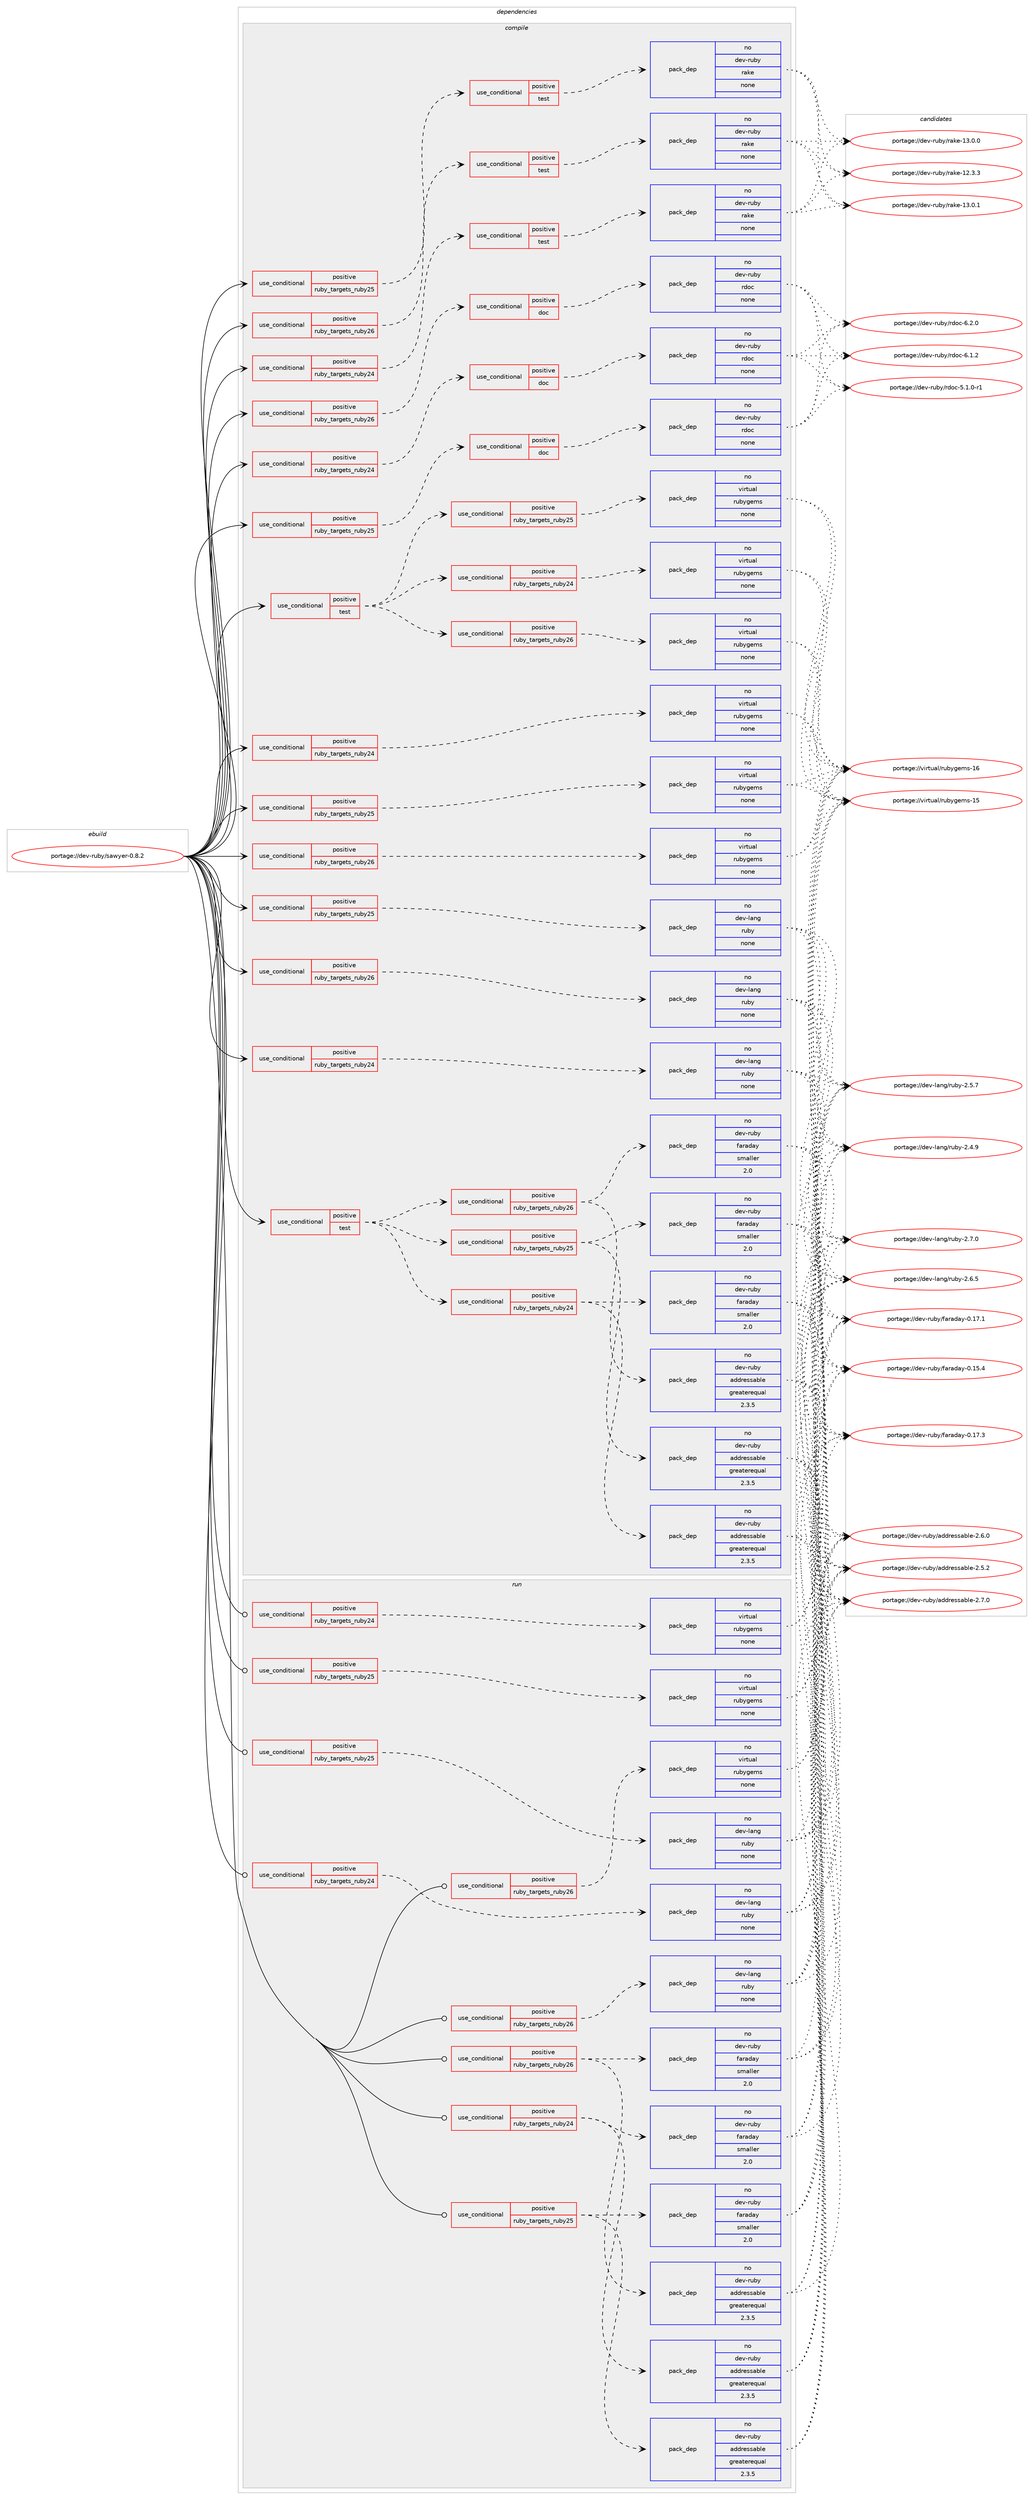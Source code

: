 digraph prolog {

# *************
# Graph options
# *************

newrank=true;
concentrate=true;
compound=true;
graph [rankdir=LR,fontname=Helvetica,fontsize=10,ranksep=1.5];#, ranksep=2.5, nodesep=0.2];
edge  [arrowhead=vee];
node  [fontname=Helvetica,fontsize=10];

# **********
# The ebuild
# **********

subgraph cluster_leftcol {
color=gray;
rank=same;
label=<<i>ebuild</i>>;
id [label="portage://dev-ruby/sawyer-0.8.2", color=red, width=4, href="../dev-ruby/sawyer-0.8.2.svg"];
}

# ****************
# The dependencies
# ****************

subgraph cluster_midcol {
color=gray;
label=<<i>dependencies</i>>;
subgraph cluster_compile {
fillcolor="#eeeeee";
style=filled;
label=<<i>compile</i>>;
subgraph cond69570 {
dependency320131 [label=<<TABLE BORDER="0" CELLBORDER="1" CELLSPACING="0" CELLPADDING="4"><TR><TD ROWSPAN="3" CELLPADDING="10">use_conditional</TD></TR><TR><TD>positive</TD></TR><TR><TD>ruby_targets_ruby24</TD></TR></TABLE>>, shape=none, color=red];
subgraph cond69571 {
dependency320132 [label=<<TABLE BORDER="0" CELLBORDER="1" CELLSPACING="0" CELLPADDING="4"><TR><TD ROWSPAN="3" CELLPADDING="10">use_conditional</TD></TR><TR><TD>positive</TD></TR><TR><TD>doc</TD></TR></TABLE>>, shape=none, color=red];
subgraph pack245814 {
dependency320133 [label=<<TABLE BORDER="0" CELLBORDER="1" CELLSPACING="0" CELLPADDING="4" WIDTH="220"><TR><TD ROWSPAN="6" CELLPADDING="30">pack_dep</TD></TR><TR><TD WIDTH="110">no</TD></TR><TR><TD>dev-ruby</TD></TR><TR><TD>rdoc</TD></TR><TR><TD>none</TD></TR><TR><TD></TD></TR></TABLE>>, shape=none, color=blue];
}
dependency320132:e -> dependency320133:w [weight=20,style="dashed",arrowhead="vee"];
}
dependency320131:e -> dependency320132:w [weight=20,style="dashed",arrowhead="vee"];
}
id:e -> dependency320131:w [weight=20,style="solid",arrowhead="vee"];
subgraph cond69572 {
dependency320134 [label=<<TABLE BORDER="0" CELLBORDER="1" CELLSPACING="0" CELLPADDING="4"><TR><TD ROWSPAN="3" CELLPADDING="10">use_conditional</TD></TR><TR><TD>positive</TD></TR><TR><TD>ruby_targets_ruby24</TD></TR></TABLE>>, shape=none, color=red];
subgraph cond69573 {
dependency320135 [label=<<TABLE BORDER="0" CELLBORDER="1" CELLSPACING="0" CELLPADDING="4"><TR><TD ROWSPAN="3" CELLPADDING="10">use_conditional</TD></TR><TR><TD>positive</TD></TR><TR><TD>test</TD></TR></TABLE>>, shape=none, color=red];
subgraph pack245815 {
dependency320136 [label=<<TABLE BORDER="0" CELLBORDER="1" CELLSPACING="0" CELLPADDING="4" WIDTH="220"><TR><TD ROWSPAN="6" CELLPADDING="30">pack_dep</TD></TR><TR><TD WIDTH="110">no</TD></TR><TR><TD>dev-ruby</TD></TR><TR><TD>rake</TD></TR><TR><TD>none</TD></TR><TR><TD></TD></TR></TABLE>>, shape=none, color=blue];
}
dependency320135:e -> dependency320136:w [weight=20,style="dashed",arrowhead="vee"];
}
dependency320134:e -> dependency320135:w [weight=20,style="dashed",arrowhead="vee"];
}
id:e -> dependency320134:w [weight=20,style="solid",arrowhead="vee"];
subgraph cond69574 {
dependency320137 [label=<<TABLE BORDER="0" CELLBORDER="1" CELLSPACING="0" CELLPADDING="4"><TR><TD ROWSPAN="3" CELLPADDING="10">use_conditional</TD></TR><TR><TD>positive</TD></TR><TR><TD>ruby_targets_ruby24</TD></TR></TABLE>>, shape=none, color=red];
subgraph pack245816 {
dependency320138 [label=<<TABLE BORDER="0" CELLBORDER="1" CELLSPACING="0" CELLPADDING="4" WIDTH="220"><TR><TD ROWSPAN="6" CELLPADDING="30">pack_dep</TD></TR><TR><TD WIDTH="110">no</TD></TR><TR><TD>dev-lang</TD></TR><TR><TD>ruby</TD></TR><TR><TD>none</TD></TR><TR><TD></TD></TR></TABLE>>, shape=none, color=blue];
}
dependency320137:e -> dependency320138:w [weight=20,style="dashed",arrowhead="vee"];
}
id:e -> dependency320137:w [weight=20,style="solid",arrowhead="vee"];
subgraph cond69575 {
dependency320139 [label=<<TABLE BORDER="0" CELLBORDER="1" CELLSPACING="0" CELLPADDING="4"><TR><TD ROWSPAN="3" CELLPADDING="10">use_conditional</TD></TR><TR><TD>positive</TD></TR><TR><TD>ruby_targets_ruby24</TD></TR></TABLE>>, shape=none, color=red];
subgraph pack245817 {
dependency320140 [label=<<TABLE BORDER="0" CELLBORDER="1" CELLSPACING="0" CELLPADDING="4" WIDTH="220"><TR><TD ROWSPAN="6" CELLPADDING="30">pack_dep</TD></TR><TR><TD WIDTH="110">no</TD></TR><TR><TD>virtual</TD></TR><TR><TD>rubygems</TD></TR><TR><TD>none</TD></TR><TR><TD></TD></TR></TABLE>>, shape=none, color=blue];
}
dependency320139:e -> dependency320140:w [weight=20,style="dashed",arrowhead="vee"];
}
id:e -> dependency320139:w [weight=20,style="solid",arrowhead="vee"];
subgraph cond69576 {
dependency320141 [label=<<TABLE BORDER="0" CELLBORDER="1" CELLSPACING="0" CELLPADDING="4"><TR><TD ROWSPAN="3" CELLPADDING="10">use_conditional</TD></TR><TR><TD>positive</TD></TR><TR><TD>ruby_targets_ruby25</TD></TR></TABLE>>, shape=none, color=red];
subgraph cond69577 {
dependency320142 [label=<<TABLE BORDER="0" CELLBORDER="1" CELLSPACING="0" CELLPADDING="4"><TR><TD ROWSPAN="3" CELLPADDING="10">use_conditional</TD></TR><TR><TD>positive</TD></TR><TR><TD>doc</TD></TR></TABLE>>, shape=none, color=red];
subgraph pack245818 {
dependency320143 [label=<<TABLE BORDER="0" CELLBORDER="1" CELLSPACING="0" CELLPADDING="4" WIDTH="220"><TR><TD ROWSPAN="6" CELLPADDING="30">pack_dep</TD></TR><TR><TD WIDTH="110">no</TD></TR><TR><TD>dev-ruby</TD></TR><TR><TD>rdoc</TD></TR><TR><TD>none</TD></TR><TR><TD></TD></TR></TABLE>>, shape=none, color=blue];
}
dependency320142:e -> dependency320143:w [weight=20,style="dashed",arrowhead="vee"];
}
dependency320141:e -> dependency320142:w [weight=20,style="dashed",arrowhead="vee"];
}
id:e -> dependency320141:w [weight=20,style="solid",arrowhead="vee"];
subgraph cond69578 {
dependency320144 [label=<<TABLE BORDER="0" CELLBORDER="1" CELLSPACING="0" CELLPADDING="4"><TR><TD ROWSPAN="3" CELLPADDING="10">use_conditional</TD></TR><TR><TD>positive</TD></TR><TR><TD>ruby_targets_ruby25</TD></TR></TABLE>>, shape=none, color=red];
subgraph cond69579 {
dependency320145 [label=<<TABLE BORDER="0" CELLBORDER="1" CELLSPACING="0" CELLPADDING="4"><TR><TD ROWSPAN="3" CELLPADDING="10">use_conditional</TD></TR><TR><TD>positive</TD></TR><TR><TD>test</TD></TR></TABLE>>, shape=none, color=red];
subgraph pack245819 {
dependency320146 [label=<<TABLE BORDER="0" CELLBORDER="1" CELLSPACING="0" CELLPADDING="4" WIDTH="220"><TR><TD ROWSPAN="6" CELLPADDING="30">pack_dep</TD></TR><TR><TD WIDTH="110">no</TD></TR><TR><TD>dev-ruby</TD></TR><TR><TD>rake</TD></TR><TR><TD>none</TD></TR><TR><TD></TD></TR></TABLE>>, shape=none, color=blue];
}
dependency320145:e -> dependency320146:w [weight=20,style="dashed",arrowhead="vee"];
}
dependency320144:e -> dependency320145:w [weight=20,style="dashed",arrowhead="vee"];
}
id:e -> dependency320144:w [weight=20,style="solid",arrowhead="vee"];
subgraph cond69580 {
dependency320147 [label=<<TABLE BORDER="0" CELLBORDER="1" CELLSPACING="0" CELLPADDING="4"><TR><TD ROWSPAN="3" CELLPADDING="10">use_conditional</TD></TR><TR><TD>positive</TD></TR><TR><TD>ruby_targets_ruby25</TD></TR></TABLE>>, shape=none, color=red];
subgraph pack245820 {
dependency320148 [label=<<TABLE BORDER="0" CELLBORDER="1" CELLSPACING="0" CELLPADDING="4" WIDTH="220"><TR><TD ROWSPAN="6" CELLPADDING="30">pack_dep</TD></TR><TR><TD WIDTH="110">no</TD></TR><TR><TD>dev-lang</TD></TR><TR><TD>ruby</TD></TR><TR><TD>none</TD></TR><TR><TD></TD></TR></TABLE>>, shape=none, color=blue];
}
dependency320147:e -> dependency320148:w [weight=20,style="dashed",arrowhead="vee"];
}
id:e -> dependency320147:w [weight=20,style="solid",arrowhead="vee"];
subgraph cond69581 {
dependency320149 [label=<<TABLE BORDER="0" CELLBORDER="1" CELLSPACING="0" CELLPADDING="4"><TR><TD ROWSPAN="3" CELLPADDING="10">use_conditional</TD></TR><TR><TD>positive</TD></TR><TR><TD>ruby_targets_ruby25</TD></TR></TABLE>>, shape=none, color=red];
subgraph pack245821 {
dependency320150 [label=<<TABLE BORDER="0" CELLBORDER="1" CELLSPACING="0" CELLPADDING="4" WIDTH="220"><TR><TD ROWSPAN="6" CELLPADDING="30">pack_dep</TD></TR><TR><TD WIDTH="110">no</TD></TR><TR><TD>virtual</TD></TR><TR><TD>rubygems</TD></TR><TR><TD>none</TD></TR><TR><TD></TD></TR></TABLE>>, shape=none, color=blue];
}
dependency320149:e -> dependency320150:w [weight=20,style="dashed",arrowhead="vee"];
}
id:e -> dependency320149:w [weight=20,style="solid",arrowhead="vee"];
subgraph cond69582 {
dependency320151 [label=<<TABLE BORDER="0" CELLBORDER="1" CELLSPACING="0" CELLPADDING="4"><TR><TD ROWSPAN="3" CELLPADDING="10">use_conditional</TD></TR><TR><TD>positive</TD></TR><TR><TD>ruby_targets_ruby26</TD></TR></TABLE>>, shape=none, color=red];
subgraph cond69583 {
dependency320152 [label=<<TABLE BORDER="0" CELLBORDER="1" CELLSPACING="0" CELLPADDING="4"><TR><TD ROWSPAN="3" CELLPADDING="10">use_conditional</TD></TR><TR><TD>positive</TD></TR><TR><TD>doc</TD></TR></TABLE>>, shape=none, color=red];
subgraph pack245822 {
dependency320153 [label=<<TABLE BORDER="0" CELLBORDER="1" CELLSPACING="0" CELLPADDING="4" WIDTH="220"><TR><TD ROWSPAN="6" CELLPADDING="30">pack_dep</TD></TR><TR><TD WIDTH="110">no</TD></TR><TR><TD>dev-ruby</TD></TR><TR><TD>rdoc</TD></TR><TR><TD>none</TD></TR><TR><TD></TD></TR></TABLE>>, shape=none, color=blue];
}
dependency320152:e -> dependency320153:w [weight=20,style="dashed",arrowhead="vee"];
}
dependency320151:e -> dependency320152:w [weight=20,style="dashed",arrowhead="vee"];
}
id:e -> dependency320151:w [weight=20,style="solid",arrowhead="vee"];
subgraph cond69584 {
dependency320154 [label=<<TABLE BORDER="0" CELLBORDER="1" CELLSPACING="0" CELLPADDING="4"><TR><TD ROWSPAN="3" CELLPADDING="10">use_conditional</TD></TR><TR><TD>positive</TD></TR><TR><TD>ruby_targets_ruby26</TD></TR></TABLE>>, shape=none, color=red];
subgraph cond69585 {
dependency320155 [label=<<TABLE BORDER="0" CELLBORDER="1" CELLSPACING="0" CELLPADDING="4"><TR><TD ROWSPAN="3" CELLPADDING="10">use_conditional</TD></TR><TR><TD>positive</TD></TR><TR><TD>test</TD></TR></TABLE>>, shape=none, color=red];
subgraph pack245823 {
dependency320156 [label=<<TABLE BORDER="0" CELLBORDER="1" CELLSPACING="0" CELLPADDING="4" WIDTH="220"><TR><TD ROWSPAN="6" CELLPADDING="30">pack_dep</TD></TR><TR><TD WIDTH="110">no</TD></TR><TR><TD>dev-ruby</TD></TR><TR><TD>rake</TD></TR><TR><TD>none</TD></TR><TR><TD></TD></TR></TABLE>>, shape=none, color=blue];
}
dependency320155:e -> dependency320156:w [weight=20,style="dashed",arrowhead="vee"];
}
dependency320154:e -> dependency320155:w [weight=20,style="dashed",arrowhead="vee"];
}
id:e -> dependency320154:w [weight=20,style="solid",arrowhead="vee"];
subgraph cond69586 {
dependency320157 [label=<<TABLE BORDER="0" CELLBORDER="1" CELLSPACING="0" CELLPADDING="4"><TR><TD ROWSPAN="3" CELLPADDING="10">use_conditional</TD></TR><TR><TD>positive</TD></TR><TR><TD>ruby_targets_ruby26</TD></TR></TABLE>>, shape=none, color=red];
subgraph pack245824 {
dependency320158 [label=<<TABLE BORDER="0" CELLBORDER="1" CELLSPACING="0" CELLPADDING="4" WIDTH="220"><TR><TD ROWSPAN="6" CELLPADDING="30">pack_dep</TD></TR><TR><TD WIDTH="110">no</TD></TR><TR><TD>dev-lang</TD></TR><TR><TD>ruby</TD></TR><TR><TD>none</TD></TR><TR><TD></TD></TR></TABLE>>, shape=none, color=blue];
}
dependency320157:e -> dependency320158:w [weight=20,style="dashed",arrowhead="vee"];
}
id:e -> dependency320157:w [weight=20,style="solid",arrowhead="vee"];
subgraph cond69587 {
dependency320159 [label=<<TABLE BORDER="0" CELLBORDER="1" CELLSPACING="0" CELLPADDING="4"><TR><TD ROWSPAN="3" CELLPADDING="10">use_conditional</TD></TR><TR><TD>positive</TD></TR><TR><TD>ruby_targets_ruby26</TD></TR></TABLE>>, shape=none, color=red];
subgraph pack245825 {
dependency320160 [label=<<TABLE BORDER="0" CELLBORDER="1" CELLSPACING="0" CELLPADDING="4" WIDTH="220"><TR><TD ROWSPAN="6" CELLPADDING="30">pack_dep</TD></TR><TR><TD WIDTH="110">no</TD></TR><TR><TD>virtual</TD></TR><TR><TD>rubygems</TD></TR><TR><TD>none</TD></TR><TR><TD></TD></TR></TABLE>>, shape=none, color=blue];
}
dependency320159:e -> dependency320160:w [weight=20,style="dashed",arrowhead="vee"];
}
id:e -> dependency320159:w [weight=20,style="solid",arrowhead="vee"];
subgraph cond69588 {
dependency320161 [label=<<TABLE BORDER="0" CELLBORDER="1" CELLSPACING="0" CELLPADDING="4"><TR><TD ROWSPAN="3" CELLPADDING="10">use_conditional</TD></TR><TR><TD>positive</TD></TR><TR><TD>test</TD></TR></TABLE>>, shape=none, color=red];
subgraph cond69589 {
dependency320162 [label=<<TABLE BORDER="0" CELLBORDER="1" CELLSPACING="0" CELLPADDING="4"><TR><TD ROWSPAN="3" CELLPADDING="10">use_conditional</TD></TR><TR><TD>positive</TD></TR><TR><TD>ruby_targets_ruby24</TD></TR></TABLE>>, shape=none, color=red];
subgraph pack245826 {
dependency320163 [label=<<TABLE BORDER="0" CELLBORDER="1" CELLSPACING="0" CELLPADDING="4" WIDTH="220"><TR><TD ROWSPAN="6" CELLPADDING="30">pack_dep</TD></TR><TR><TD WIDTH="110">no</TD></TR><TR><TD>dev-ruby</TD></TR><TR><TD>faraday</TD></TR><TR><TD>smaller</TD></TR><TR><TD>2.0</TD></TR></TABLE>>, shape=none, color=blue];
}
dependency320162:e -> dependency320163:w [weight=20,style="dashed",arrowhead="vee"];
subgraph pack245827 {
dependency320164 [label=<<TABLE BORDER="0" CELLBORDER="1" CELLSPACING="0" CELLPADDING="4" WIDTH="220"><TR><TD ROWSPAN="6" CELLPADDING="30">pack_dep</TD></TR><TR><TD WIDTH="110">no</TD></TR><TR><TD>dev-ruby</TD></TR><TR><TD>addressable</TD></TR><TR><TD>greaterequal</TD></TR><TR><TD>2.3.5</TD></TR></TABLE>>, shape=none, color=blue];
}
dependency320162:e -> dependency320164:w [weight=20,style="dashed",arrowhead="vee"];
}
dependency320161:e -> dependency320162:w [weight=20,style="dashed",arrowhead="vee"];
subgraph cond69590 {
dependency320165 [label=<<TABLE BORDER="0" CELLBORDER="1" CELLSPACING="0" CELLPADDING="4"><TR><TD ROWSPAN="3" CELLPADDING="10">use_conditional</TD></TR><TR><TD>positive</TD></TR><TR><TD>ruby_targets_ruby25</TD></TR></TABLE>>, shape=none, color=red];
subgraph pack245828 {
dependency320166 [label=<<TABLE BORDER="0" CELLBORDER="1" CELLSPACING="0" CELLPADDING="4" WIDTH="220"><TR><TD ROWSPAN="6" CELLPADDING="30">pack_dep</TD></TR><TR><TD WIDTH="110">no</TD></TR><TR><TD>dev-ruby</TD></TR><TR><TD>faraday</TD></TR><TR><TD>smaller</TD></TR><TR><TD>2.0</TD></TR></TABLE>>, shape=none, color=blue];
}
dependency320165:e -> dependency320166:w [weight=20,style="dashed",arrowhead="vee"];
subgraph pack245829 {
dependency320167 [label=<<TABLE BORDER="0" CELLBORDER="1" CELLSPACING="0" CELLPADDING="4" WIDTH="220"><TR><TD ROWSPAN="6" CELLPADDING="30">pack_dep</TD></TR><TR><TD WIDTH="110">no</TD></TR><TR><TD>dev-ruby</TD></TR><TR><TD>addressable</TD></TR><TR><TD>greaterequal</TD></TR><TR><TD>2.3.5</TD></TR></TABLE>>, shape=none, color=blue];
}
dependency320165:e -> dependency320167:w [weight=20,style="dashed",arrowhead="vee"];
}
dependency320161:e -> dependency320165:w [weight=20,style="dashed",arrowhead="vee"];
subgraph cond69591 {
dependency320168 [label=<<TABLE BORDER="0" CELLBORDER="1" CELLSPACING="0" CELLPADDING="4"><TR><TD ROWSPAN="3" CELLPADDING="10">use_conditional</TD></TR><TR><TD>positive</TD></TR><TR><TD>ruby_targets_ruby26</TD></TR></TABLE>>, shape=none, color=red];
subgraph pack245830 {
dependency320169 [label=<<TABLE BORDER="0" CELLBORDER="1" CELLSPACING="0" CELLPADDING="4" WIDTH="220"><TR><TD ROWSPAN="6" CELLPADDING="30">pack_dep</TD></TR><TR><TD WIDTH="110">no</TD></TR><TR><TD>dev-ruby</TD></TR><TR><TD>faraday</TD></TR><TR><TD>smaller</TD></TR><TR><TD>2.0</TD></TR></TABLE>>, shape=none, color=blue];
}
dependency320168:e -> dependency320169:w [weight=20,style="dashed",arrowhead="vee"];
subgraph pack245831 {
dependency320170 [label=<<TABLE BORDER="0" CELLBORDER="1" CELLSPACING="0" CELLPADDING="4" WIDTH="220"><TR><TD ROWSPAN="6" CELLPADDING="30">pack_dep</TD></TR><TR><TD WIDTH="110">no</TD></TR><TR><TD>dev-ruby</TD></TR><TR><TD>addressable</TD></TR><TR><TD>greaterequal</TD></TR><TR><TD>2.3.5</TD></TR></TABLE>>, shape=none, color=blue];
}
dependency320168:e -> dependency320170:w [weight=20,style="dashed",arrowhead="vee"];
}
dependency320161:e -> dependency320168:w [weight=20,style="dashed",arrowhead="vee"];
}
id:e -> dependency320161:w [weight=20,style="solid",arrowhead="vee"];
subgraph cond69592 {
dependency320171 [label=<<TABLE BORDER="0" CELLBORDER="1" CELLSPACING="0" CELLPADDING="4"><TR><TD ROWSPAN="3" CELLPADDING="10">use_conditional</TD></TR><TR><TD>positive</TD></TR><TR><TD>test</TD></TR></TABLE>>, shape=none, color=red];
subgraph cond69593 {
dependency320172 [label=<<TABLE BORDER="0" CELLBORDER="1" CELLSPACING="0" CELLPADDING="4"><TR><TD ROWSPAN="3" CELLPADDING="10">use_conditional</TD></TR><TR><TD>positive</TD></TR><TR><TD>ruby_targets_ruby24</TD></TR></TABLE>>, shape=none, color=red];
subgraph pack245832 {
dependency320173 [label=<<TABLE BORDER="0" CELLBORDER="1" CELLSPACING="0" CELLPADDING="4" WIDTH="220"><TR><TD ROWSPAN="6" CELLPADDING="30">pack_dep</TD></TR><TR><TD WIDTH="110">no</TD></TR><TR><TD>virtual</TD></TR><TR><TD>rubygems</TD></TR><TR><TD>none</TD></TR><TR><TD></TD></TR></TABLE>>, shape=none, color=blue];
}
dependency320172:e -> dependency320173:w [weight=20,style="dashed",arrowhead="vee"];
}
dependency320171:e -> dependency320172:w [weight=20,style="dashed",arrowhead="vee"];
subgraph cond69594 {
dependency320174 [label=<<TABLE BORDER="0" CELLBORDER="1" CELLSPACING="0" CELLPADDING="4"><TR><TD ROWSPAN="3" CELLPADDING="10">use_conditional</TD></TR><TR><TD>positive</TD></TR><TR><TD>ruby_targets_ruby25</TD></TR></TABLE>>, shape=none, color=red];
subgraph pack245833 {
dependency320175 [label=<<TABLE BORDER="0" CELLBORDER="1" CELLSPACING="0" CELLPADDING="4" WIDTH="220"><TR><TD ROWSPAN="6" CELLPADDING="30">pack_dep</TD></TR><TR><TD WIDTH="110">no</TD></TR><TR><TD>virtual</TD></TR><TR><TD>rubygems</TD></TR><TR><TD>none</TD></TR><TR><TD></TD></TR></TABLE>>, shape=none, color=blue];
}
dependency320174:e -> dependency320175:w [weight=20,style="dashed",arrowhead="vee"];
}
dependency320171:e -> dependency320174:w [weight=20,style="dashed",arrowhead="vee"];
subgraph cond69595 {
dependency320176 [label=<<TABLE BORDER="0" CELLBORDER="1" CELLSPACING="0" CELLPADDING="4"><TR><TD ROWSPAN="3" CELLPADDING="10">use_conditional</TD></TR><TR><TD>positive</TD></TR><TR><TD>ruby_targets_ruby26</TD></TR></TABLE>>, shape=none, color=red];
subgraph pack245834 {
dependency320177 [label=<<TABLE BORDER="0" CELLBORDER="1" CELLSPACING="0" CELLPADDING="4" WIDTH="220"><TR><TD ROWSPAN="6" CELLPADDING="30">pack_dep</TD></TR><TR><TD WIDTH="110">no</TD></TR><TR><TD>virtual</TD></TR><TR><TD>rubygems</TD></TR><TR><TD>none</TD></TR><TR><TD></TD></TR></TABLE>>, shape=none, color=blue];
}
dependency320176:e -> dependency320177:w [weight=20,style="dashed",arrowhead="vee"];
}
dependency320171:e -> dependency320176:w [weight=20,style="dashed",arrowhead="vee"];
}
id:e -> dependency320171:w [weight=20,style="solid",arrowhead="vee"];
}
subgraph cluster_compileandrun {
fillcolor="#eeeeee";
style=filled;
label=<<i>compile and run</i>>;
}
subgraph cluster_run {
fillcolor="#eeeeee";
style=filled;
label=<<i>run</i>>;
subgraph cond69596 {
dependency320178 [label=<<TABLE BORDER="0" CELLBORDER="1" CELLSPACING="0" CELLPADDING="4"><TR><TD ROWSPAN="3" CELLPADDING="10">use_conditional</TD></TR><TR><TD>positive</TD></TR><TR><TD>ruby_targets_ruby24</TD></TR></TABLE>>, shape=none, color=red];
subgraph pack245835 {
dependency320179 [label=<<TABLE BORDER="0" CELLBORDER="1" CELLSPACING="0" CELLPADDING="4" WIDTH="220"><TR><TD ROWSPAN="6" CELLPADDING="30">pack_dep</TD></TR><TR><TD WIDTH="110">no</TD></TR><TR><TD>dev-lang</TD></TR><TR><TD>ruby</TD></TR><TR><TD>none</TD></TR><TR><TD></TD></TR></TABLE>>, shape=none, color=blue];
}
dependency320178:e -> dependency320179:w [weight=20,style="dashed",arrowhead="vee"];
}
id:e -> dependency320178:w [weight=20,style="solid",arrowhead="odot"];
subgraph cond69597 {
dependency320180 [label=<<TABLE BORDER="0" CELLBORDER="1" CELLSPACING="0" CELLPADDING="4"><TR><TD ROWSPAN="3" CELLPADDING="10">use_conditional</TD></TR><TR><TD>positive</TD></TR><TR><TD>ruby_targets_ruby24</TD></TR></TABLE>>, shape=none, color=red];
subgraph pack245836 {
dependency320181 [label=<<TABLE BORDER="0" CELLBORDER="1" CELLSPACING="0" CELLPADDING="4" WIDTH="220"><TR><TD ROWSPAN="6" CELLPADDING="30">pack_dep</TD></TR><TR><TD WIDTH="110">no</TD></TR><TR><TD>dev-ruby</TD></TR><TR><TD>faraday</TD></TR><TR><TD>smaller</TD></TR><TR><TD>2.0</TD></TR></TABLE>>, shape=none, color=blue];
}
dependency320180:e -> dependency320181:w [weight=20,style="dashed",arrowhead="vee"];
subgraph pack245837 {
dependency320182 [label=<<TABLE BORDER="0" CELLBORDER="1" CELLSPACING="0" CELLPADDING="4" WIDTH="220"><TR><TD ROWSPAN="6" CELLPADDING="30">pack_dep</TD></TR><TR><TD WIDTH="110">no</TD></TR><TR><TD>dev-ruby</TD></TR><TR><TD>addressable</TD></TR><TR><TD>greaterequal</TD></TR><TR><TD>2.3.5</TD></TR></TABLE>>, shape=none, color=blue];
}
dependency320180:e -> dependency320182:w [weight=20,style="dashed",arrowhead="vee"];
}
id:e -> dependency320180:w [weight=20,style="solid",arrowhead="odot"];
subgraph cond69598 {
dependency320183 [label=<<TABLE BORDER="0" CELLBORDER="1" CELLSPACING="0" CELLPADDING="4"><TR><TD ROWSPAN="3" CELLPADDING="10">use_conditional</TD></TR><TR><TD>positive</TD></TR><TR><TD>ruby_targets_ruby24</TD></TR></TABLE>>, shape=none, color=red];
subgraph pack245838 {
dependency320184 [label=<<TABLE BORDER="0" CELLBORDER="1" CELLSPACING="0" CELLPADDING="4" WIDTH="220"><TR><TD ROWSPAN="6" CELLPADDING="30">pack_dep</TD></TR><TR><TD WIDTH="110">no</TD></TR><TR><TD>virtual</TD></TR><TR><TD>rubygems</TD></TR><TR><TD>none</TD></TR><TR><TD></TD></TR></TABLE>>, shape=none, color=blue];
}
dependency320183:e -> dependency320184:w [weight=20,style="dashed",arrowhead="vee"];
}
id:e -> dependency320183:w [weight=20,style="solid",arrowhead="odot"];
subgraph cond69599 {
dependency320185 [label=<<TABLE BORDER="0" CELLBORDER="1" CELLSPACING="0" CELLPADDING="4"><TR><TD ROWSPAN="3" CELLPADDING="10">use_conditional</TD></TR><TR><TD>positive</TD></TR><TR><TD>ruby_targets_ruby25</TD></TR></TABLE>>, shape=none, color=red];
subgraph pack245839 {
dependency320186 [label=<<TABLE BORDER="0" CELLBORDER="1" CELLSPACING="0" CELLPADDING="4" WIDTH="220"><TR><TD ROWSPAN="6" CELLPADDING="30">pack_dep</TD></TR><TR><TD WIDTH="110">no</TD></TR><TR><TD>dev-lang</TD></TR><TR><TD>ruby</TD></TR><TR><TD>none</TD></TR><TR><TD></TD></TR></TABLE>>, shape=none, color=blue];
}
dependency320185:e -> dependency320186:w [weight=20,style="dashed",arrowhead="vee"];
}
id:e -> dependency320185:w [weight=20,style="solid",arrowhead="odot"];
subgraph cond69600 {
dependency320187 [label=<<TABLE BORDER="0" CELLBORDER="1" CELLSPACING="0" CELLPADDING="4"><TR><TD ROWSPAN="3" CELLPADDING="10">use_conditional</TD></TR><TR><TD>positive</TD></TR><TR><TD>ruby_targets_ruby25</TD></TR></TABLE>>, shape=none, color=red];
subgraph pack245840 {
dependency320188 [label=<<TABLE BORDER="0" CELLBORDER="1" CELLSPACING="0" CELLPADDING="4" WIDTH="220"><TR><TD ROWSPAN="6" CELLPADDING="30">pack_dep</TD></TR><TR><TD WIDTH="110">no</TD></TR><TR><TD>dev-ruby</TD></TR><TR><TD>faraday</TD></TR><TR><TD>smaller</TD></TR><TR><TD>2.0</TD></TR></TABLE>>, shape=none, color=blue];
}
dependency320187:e -> dependency320188:w [weight=20,style="dashed",arrowhead="vee"];
subgraph pack245841 {
dependency320189 [label=<<TABLE BORDER="0" CELLBORDER="1" CELLSPACING="0" CELLPADDING="4" WIDTH="220"><TR><TD ROWSPAN="6" CELLPADDING="30">pack_dep</TD></TR><TR><TD WIDTH="110">no</TD></TR><TR><TD>dev-ruby</TD></TR><TR><TD>addressable</TD></TR><TR><TD>greaterequal</TD></TR><TR><TD>2.3.5</TD></TR></TABLE>>, shape=none, color=blue];
}
dependency320187:e -> dependency320189:w [weight=20,style="dashed",arrowhead="vee"];
}
id:e -> dependency320187:w [weight=20,style="solid",arrowhead="odot"];
subgraph cond69601 {
dependency320190 [label=<<TABLE BORDER="0" CELLBORDER="1" CELLSPACING="0" CELLPADDING="4"><TR><TD ROWSPAN="3" CELLPADDING="10">use_conditional</TD></TR><TR><TD>positive</TD></TR><TR><TD>ruby_targets_ruby25</TD></TR></TABLE>>, shape=none, color=red];
subgraph pack245842 {
dependency320191 [label=<<TABLE BORDER="0" CELLBORDER="1" CELLSPACING="0" CELLPADDING="4" WIDTH="220"><TR><TD ROWSPAN="6" CELLPADDING="30">pack_dep</TD></TR><TR><TD WIDTH="110">no</TD></TR><TR><TD>virtual</TD></TR><TR><TD>rubygems</TD></TR><TR><TD>none</TD></TR><TR><TD></TD></TR></TABLE>>, shape=none, color=blue];
}
dependency320190:e -> dependency320191:w [weight=20,style="dashed",arrowhead="vee"];
}
id:e -> dependency320190:w [weight=20,style="solid",arrowhead="odot"];
subgraph cond69602 {
dependency320192 [label=<<TABLE BORDER="0" CELLBORDER="1" CELLSPACING="0" CELLPADDING="4"><TR><TD ROWSPAN="3" CELLPADDING="10">use_conditional</TD></TR><TR><TD>positive</TD></TR><TR><TD>ruby_targets_ruby26</TD></TR></TABLE>>, shape=none, color=red];
subgraph pack245843 {
dependency320193 [label=<<TABLE BORDER="0" CELLBORDER="1" CELLSPACING="0" CELLPADDING="4" WIDTH="220"><TR><TD ROWSPAN="6" CELLPADDING="30">pack_dep</TD></TR><TR><TD WIDTH="110">no</TD></TR><TR><TD>dev-lang</TD></TR><TR><TD>ruby</TD></TR><TR><TD>none</TD></TR><TR><TD></TD></TR></TABLE>>, shape=none, color=blue];
}
dependency320192:e -> dependency320193:w [weight=20,style="dashed",arrowhead="vee"];
}
id:e -> dependency320192:w [weight=20,style="solid",arrowhead="odot"];
subgraph cond69603 {
dependency320194 [label=<<TABLE BORDER="0" CELLBORDER="1" CELLSPACING="0" CELLPADDING="4"><TR><TD ROWSPAN="3" CELLPADDING="10">use_conditional</TD></TR><TR><TD>positive</TD></TR><TR><TD>ruby_targets_ruby26</TD></TR></TABLE>>, shape=none, color=red];
subgraph pack245844 {
dependency320195 [label=<<TABLE BORDER="0" CELLBORDER="1" CELLSPACING="0" CELLPADDING="4" WIDTH="220"><TR><TD ROWSPAN="6" CELLPADDING="30">pack_dep</TD></TR><TR><TD WIDTH="110">no</TD></TR><TR><TD>dev-ruby</TD></TR><TR><TD>faraday</TD></TR><TR><TD>smaller</TD></TR><TR><TD>2.0</TD></TR></TABLE>>, shape=none, color=blue];
}
dependency320194:e -> dependency320195:w [weight=20,style="dashed",arrowhead="vee"];
subgraph pack245845 {
dependency320196 [label=<<TABLE BORDER="0" CELLBORDER="1" CELLSPACING="0" CELLPADDING="4" WIDTH="220"><TR><TD ROWSPAN="6" CELLPADDING="30">pack_dep</TD></TR><TR><TD WIDTH="110">no</TD></TR><TR><TD>dev-ruby</TD></TR><TR><TD>addressable</TD></TR><TR><TD>greaterequal</TD></TR><TR><TD>2.3.5</TD></TR></TABLE>>, shape=none, color=blue];
}
dependency320194:e -> dependency320196:w [weight=20,style="dashed",arrowhead="vee"];
}
id:e -> dependency320194:w [weight=20,style="solid",arrowhead="odot"];
subgraph cond69604 {
dependency320197 [label=<<TABLE BORDER="0" CELLBORDER="1" CELLSPACING="0" CELLPADDING="4"><TR><TD ROWSPAN="3" CELLPADDING="10">use_conditional</TD></TR><TR><TD>positive</TD></TR><TR><TD>ruby_targets_ruby26</TD></TR></TABLE>>, shape=none, color=red];
subgraph pack245846 {
dependency320198 [label=<<TABLE BORDER="0" CELLBORDER="1" CELLSPACING="0" CELLPADDING="4" WIDTH="220"><TR><TD ROWSPAN="6" CELLPADDING="30">pack_dep</TD></TR><TR><TD WIDTH="110">no</TD></TR><TR><TD>virtual</TD></TR><TR><TD>rubygems</TD></TR><TR><TD>none</TD></TR><TR><TD></TD></TR></TABLE>>, shape=none, color=blue];
}
dependency320197:e -> dependency320198:w [weight=20,style="dashed",arrowhead="vee"];
}
id:e -> dependency320197:w [weight=20,style="solid",arrowhead="odot"];
}
}

# **************
# The candidates
# **************

subgraph cluster_choices {
rank=same;
color=gray;
label=<<i>candidates</i>>;

subgraph choice245814 {
color=black;
nodesep=1;
choice10010111845114117981214711410011199455446504648 [label="portage://dev-ruby/rdoc-6.2.0", color=red, width=4,href="../dev-ruby/rdoc-6.2.0.svg"];
choice10010111845114117981214711410011199455446494650 [label="portage://dev-ruby/rdoc-6.1.2", color=red, width=4,href="../dev-ruby/rdoc-6.1.2.svg"];
choice100101118451141179812147114100111994553464946484511449 [label="portage://dev-ruby/rdoc-5.1.0-r1", color=red, width=4,href="../dev-ruby/rdoc-5.1.0-r1.svg"];
dependency320133:e -> choice10010111845114117981214711410011199455446504648:w [style=dotted,weight="100"];
dependency320133:e -> choice10010111845114117981214711410011199455446494650:w [style=dotted,weight="100"];
dependency320133:e -> choice100101118451141179812147114100111994553464946484511449:w [style=dotted,weight="100"];
}
subgraph choice245815 {
color=black;
nodesep=1;
choice1001011184511411798121471149710710145495146484649 [label="portage://dev-ruby/rake-13.0.1", color=red, width=4,href="../dev-ruby/rake-13.0.1.svg"];
choice1001011184511411798121471149710710145495146484648 [label="portage://dev-ruby/rake-13.0.0", color=red, width=4,href="../dev-ruby/rake-13.0.0.svg"];
choice1001011184511411798121471149710710145495046514651 [label="portage://dev-ruby/rake-12.3.3", color=red, width=4,href="../dev-ruby/rake-12.3.3.svg"];
dependency320136:e -> choice1001011184511411798121471149710710145495146484649:w [style=dotted,weight="100"];
dependency320136:e -> choice1001011184511411798121471149710710145495146484648:w [style=dotted,weight="100"];
dependency320136:e -> choice1001011184511411798121471149710710145495046514651:w [style=dotted,weight="100"];
}
subgraph choice245816 {
color=black;
nodesep=1;
choice10010111845108971101034711411798121455046554648 [label="portage://dev-lang/ruby-2.7.0", color=red, width=4,href="../dev-lang/ruby-2.7.0.svg"];
choice10010111845108971101034711411798121455046544653 [label="portage://dev-lang/ruby-2.6.5", color=red, width=4,href="../dev-lang/ruby-2.6.5.svg"];
choice10010111845108971101034711411798121455046534655 [label="portage://dev-lang/ruby-2.5.7", color=red, width=4,href="../dev-lang/ruby-2.5.7.svg"];
choice10010111845108971101034711411798121455046524657 [label="portage://dev-lang/ruby-2.4.9", color=red, width=4,href="../dev-lang/ruby-2.4.9.svg"];
dependency320138:e -> choice10010111845108971101034711411798121455046554648:w [style=dotted,weight="100"];
dependency320138:e -> choice10010111845108971101034711411798121455046544653:w [style=dotted,weight="100"];
dependency320138:e -> choice10010111845108971101034711411798121455046534655:w [style=dotted,weight="100"];
dependency320138:e -> choice10010111845108971101034711411798121455046524657:w [style=dotted,weight="100"];
}
subgraph choice245817 {
color=black;
nodesep=1;
choice118105114116117971084711411798121103101109115454954 [label="portage://virtual/rubygems-16", color=red, width=4,href="../virtual/rubygems-16.svg"];
choice118105114116117971084711411798121103101109115454953 [label="portage://virtual/rubygems-15", color=red, width=4,href="../virtual/rubygems-15.svg"];
dependency320140:e -> choice118105114116117971084711411798121103101109115454954:w [style=dotted,weight="100"];
dependency320140:e -> choice118105114116117971084711411798121103101109115454953:w [style=dotted,weight="100"];
}
subgraph choice245818 {
color=black;
nodesep=1;
choice10010111845114117981214711410011199455446504648 [label="portage://dev-ruby/rdoc-6.2.0", color=red, width=4,href="../dev-ruby/rdoc-6.2.0.svg"];
choice10010111845114117981214711410011199455446494650 [label="portage://dev-ruby/rdoc-6.1.2", color=red, width=4,href="../dev-ruby/rdoc-6.1.2.svg"];
choice100101118451141179812147114100111994553464946484511449 [label="portage://dev-ruby/rdoc-5.1.0-r1", color=red, width=4,href="../dev-ruby/rdoc-5.1.0-r1.svg"];
dependency320143:e -> choice10010111845114117981214711410011199455446504648:w [style=dotted,weight="100"];
dependency320143:e -> choice10010111845114117981214711410011199455446494650:w [style=dotted,weight="100"];
dependency320143:e -> choice100101118451141179812147114100111994553464946484511449:w [style=dotted,weight="100"];
}
subgraph choice245819 {
color=black;
nodesep=1;
choice1001011184511411798121471149710710145495146484649 [label="portage://dev-ruby/rake-13.0.1", color=red, width=4,href="../dev-ruby/rake-13.0.1.svg"];
choice1001011184511411798121471149710710145495146484648 [label="portage://dev-ruby/rake-13.0.0", color=red, width=4,href="../dev-ruby/rake-13.0.0.svg"];
choice1001011184511411798121471149710710145495046514651 [label="portage://dev-ruby/rake-12.3.3", color=red, width=4,href="../dev-ruby/rake-12.3.3.svg"];
dependency320146:e -> choice1001011184511411798121471149710710145495146484649:w [style=dotted,weight="100"];
dependency320146:e -> choice1001011184511411798121471149710710145495146484648:w [style=dotted,weight="100"];
dependency320146:e -> choice1001011184511411798121471149710710145495046514651:w [style=dotted,weight="100"];
}
subgraph choice245820 {
color=black;
nodesep=1;
choice10010111845108971101034711411798121455046554648 [label="portage://dev-lang/ruby-2.7.0", color=red, width=4,href="../dev-lang/ruby-2.7.0.svg"];
choice10010111845108971101034711411798121455046544653 [label="portage://dev-lang/ruby-2.6.5", color=red, width=4,href="../dev-lang/ruby-2.6.5.svg"];
choice10010111845108971101034711411798121455046534655 [label="portage://dev-lang/ruby-2.5.7", color=red, width=4,href="../dev-lang/ruby-2.5.7.svg"];
choice10010111845108971101034711411798121455046524657 [label="portage://dev-lang/ruby-2.4.9", color=red, width=4,href="../dev-lang/ruby-2.4.9.svg"];
dependency320148:e -> choice10010111845108971101034711411798121455046554648:w [style=dotted,weight="100"];
dependency320148:e -> choice10010111845108971101034711411798121455046544653:w [style=dotted,weight="100"];
dependency320148:e -> choice10010111845108971101034711411798121455046534655:w [style=dotted,weight="100"];
dependency320148:e -> choice10010111845108971101034711411798121455046524657:w [style=dotted,weight="100"];
}
subgraph choice245821 {
color=black;
nodesep=1;
choice118105114116117971084711411798121103101109115454954 [label="portage://virtual/rubygems-16", color=red, width=4,href="../virtual/rubygems-16.svg"];
choice118105114116117971084711411798121103101109115454953 [label="portage://virtual/rubygems-15", color=red, width=4,href="../virtual/rubygems-15.svg"];
dependency320150:e -> choice118105114116117971084711411798121103101109115454954:w [style=dotted,weight="100"];
dependency320150:e -> choice118105114116117971084711411798121103101109115454953:w [style=dotted,weight="100"];
}
subgraph choice245822 {
color=black;
nodesep=1;
choice10010111845114117981214711410011199455446504648 [label="portage://dev-ruby/rdoc-6.2.0", color=red, width=4,href="../dev-ruby/rdoc-6.2.0.svg"];
choice10010111845114117981214711410011199455446494650 [label="portage://dev-ruby/rdoc-6.1.2", color=red, width=4,href="../dev-ruby/rdoc-6.1.2.svg"];
choice100101118451141179812147114100111994553464946484511449 [label="portage://dev-ruby/rdoc-5.1.0-r1", color=red, width=4,href="../dev-ruby/rdoc-5.1.0-r1.svg"];
dependency320153:e -> choice10010111845114117981214711410011199455446504648:w [style=dotted,weight="100"];
dependency320153:e -> choice10010111845114117981214711410011199455446494650:w [style=dotted,weight="100"];
dependency320153:e -> choice100101118451141179812147114100111994553464946484511449:w [style=dotted,weight="100"];
}
subgraph choice245823 {
color=black;
nodesep=1;
choice1001011184511411798121471149710710145495146484649 [label="portage://dev-ruby/rake-13.0.1", color=red, width=4,href="../dev-ruby/rake-13.0.1.svg"];
choice1001011184511411798121471149710710145495146484648 [label="portage://dev-ruby/rake-13.0.0", color=red, width=4,href="../dev-ruby/rake-13.0.0.svg"];
choice1001011184511411798121471149710710145495046514651 [label="portage://dev-ruby/rake-12.3.3", color=red, width=4,href="../dev-ruby/rake-12.3.3.svg"];
dependency320156:e -> choice1001011184511411798121471149710710145495146484649:w [style=dotted,weight="100"];
dependency320156:e -> choice1001011184511411798121471149710710145495146484648:w [style=dotted,weight="100"];
dependency320156:e -> choice1001011184511411798121471149710710145495046514651:w [style=dotted,weight="100"];
}
subgraph choice245824 {
color=black;
nodesep=1;
choice10010111845108971101034711411798121455046554648 [label="portage://dev-lang/ruby-2.7.0", color=red, width=4,href="../dev-lang/ruby-2.7.0.svg"];
choice10010111845108971101034711411798121455046544653 [label="portage://dev-lang/ruby-2.6.5", color=red, width=4,href="../dev-lang/ruby-2.6.5.svg"];
choice10010111845108971101034711411798121455046534655 [label="portage://dev-lang/ruby-2.5.7", color=red, width=4,href="../dev-lang/ruby-2.5.7.svg"];
choice10010111845108971101034711411798121455046524657 [label="portage://dev-lang/ruby-2.4.9", color=red, width=4,href="../dev-lang/ruby-2.4.9.svg"];
dependency320158:e -> choice10010111845108971101034711411798121455046554648:w [style=dotted,weight="100"];
dependency320158:e -> choice10010111845108971101034711411798121455046544653:w [style=dotted,weight="100"];
dependency320158:e -> choice10010111845108971101034711411798121455046534655:w [style=dotted,weight="100"];
dependency320158:e -> choice10010111845108971101034711411798121455046524657:w [style=dotted,weight="100"];
}
subgraph choice245825 {
color=black;
nodesep=1;
choice118105114116117971084711411798121103101109115454954 [label="portage://virtual/rubygems-16", color=red, width=4,href="../virtual/rubygems-16.svg"];
choice118105114116117971084711411798121103101109115454953 [label="portage://virtual/rubygems-15", color=red, width=4,href="../virtual/rubygems-15.svg"];
dependency320160:e -> choice118105114116117971084711411798121103101109115454954:w [style=dotted,weight="100"];
dependency320160:e -> choice118105114116117971084711411798121103101109115454953:w [style=dotted,weight="100"];
}
subgraph choice245826 {
color=black;
nodesep=1;
choice10010111845114117981214710297114971009712145484649554651 [label="portage://dev-ruby/faraday-0.17.3", color=red, width=4,href="../dev-ruby/faraday-0.17.3.svg"];
choice10010111845114117981214710297114971009712145484649554649 [label="portage://dev-ruby/faraday-0.17.1", color=red, width=4,href="../dev-ruby/faraday-0.17.1.svg"];
choice10010111845114117981214710297114971009712145484649534652 [label="portage://dev-ruby/faraday-0.15.4", color=red, width=4,href="../dev-ruby/faraday-0.15.4.svg"];
dependency320163:e -> choice10010111845114117981214710297114971009712145484649554651:w [style=dotted,weight="100"];
dependency320163:e -> choice10010111845114117981214710297114971009712145484649554649:w [style=dotted,weight="100"];
dependency320163:e -> choice10010111845114117981214710297114971009712145484649534652:w [style=dotted,weight="100"];
}
subgraph choice245827 {
color=black;
nodesep=1;
choice100101118451141179812147971001001141011151159798108101455046554648 [label="portage://dev-ruby/addressable-2.7.0", color=red, width=4,href="../dev-ruby/addressable-2.7.0.svg"];
choice100101118451141179812147971001001141011151159798108101455046544648 [label="portage://dev-ruby/addressable-2.6.0", color=red, width=4,href="../dev-ruby/addressable-2.6.0.svg"];
choice100101118451141179812147971001001141011151159798108101455046534650 [label="portage://dev-ruby/addressable-2.5.2", color=red, width=4,href="../dev-ruby/addressable-2.5.2.svg"];
dependency320164:e -> choice100101118451141179812147971001001141011151159798108101455046554648:w [style=dotted,weight="100"];
dependency320164:e -> choice100101118451141179812147971001001141011151159798108101455046544648:w [style=dotted,weight="100"];
dependency320164:e -> choice100101118451141179812147971001001141011151159798108101455046534650:w [style=dotted,weight="100"];
}
subgraph choice245828 {
color=black;
nodesep=1;
choice10010111845114117981214710297114971009712145484649554651 [label="portage://dev-ruby/faraday-0.17.3", color=red, width=4,href="../dev-ruby/faraday-0.17.3.svg"];
choice10010111845114117981214710297114971009712145484649554649 [label="portage://dev-ruby/faraday-0.17.1", color=red, width=4,href="../dev-ruby/faraday-0.17.1.svg"];
choice10010111845114117981214710297114971009712145484649534652 [label="portage://dev-ruby/faraday-0.15.4", color=red, width=4,href="../dev-ruby/faraday-0.15.4.svg"];
dependency320166:e -> choice10010111845114117981214710297114971009712145484649554651:w [style=dotted,weight="100"];
dependency320166:e -> choice10010111845114117981214710297114971009712145484649554649:w [style=dotted,weight="100"];
dependency320166:e -> choice10010111845114117981214710297114971009712145484649534652:w [style=dotted,weight="100"];
}
subgraph choice245829 {
color=black;
nodesep=1;
choice100101118451141179812147971001001141011151159798108101455046554648 [label="portage://dev-ruby/addressable-2.7.0", color=red, width=4,href="../dev-ruby/addressable-2.7.0.svg"];
choice100101118451141179812147971001001141011151159798108101455046544648 [label="portage://dev-ruby/addressable-2.6.0", color=red, width=4,href="../dev-ruby/addressable-2.6.0.svg"];
choice100101118451141179812147971001001141011151159798108101455046534650 [label="portage://dev-ruby/addressable-2.5.2", color=red, width=4,href="../dev-ruby/addressable-2.5.2.svg"];
dependency320167:e -> choice100101118451141179812147971001001141011151159798108101455046554648:w [style=dotted,weight="100"];
dependency320167:e -> choice100101118451141179812147971001001141011151159798108101455046544648:w [style=dotted,weight="100"];
dependency320167:e -> choice100101118451141179812147971001001141011151159798108101455046534650:w [style=dotted,weight="100"];
}
subgraph choice245830 {
color=black;
nodesep=1;
choice10010111845114117981214710297114971009712145484649554651 [label="portage://dev-ruby/faraday-0.17.3", color=red, width=4,href="../dev-ruby/faraday-0.17.3.svg"];
choice10010111845114117981214710297114971009712145484649554649 [label="portage://dev-ruby/faraday-0.17.1", color=red, width=4,href="../dev-ruby/faraday-0.17.1.svg"];
choice10010111845114117981214710297114971009712145484649534652 [label="portage://dev-ruby/faraday-0.15.4", color=red, width=4,href="../dev-ruby/faraday-0.15.4.svg"];
dependency320169:e -> choice10010111845114117981214710297114971009712145484649554651:w [style=dotted,weight="100"];
dependency320169:e -> choice10010111845114117981214710297114971009712145484649554649:w [style=dotted,weight="100"];
dependency320169:e -> choice10010111845114117981214710297114971009712145484649534652:w [style=dotted,weight="100"];
}
subgraph choice245831 {
color=black;
nodesep=1;
choice100101118451141179812147971001001141011151159798108101455046554648 [label="portage://dev-ruby/addressable-2.7.0", color=red, width=4,href="../dev-ruby/addressable-2.7.0.svg"];
choice100101118451141179812147971001001141011151159798108101455046544648 [label="portage://dev-ruby/addressable-2.6.0", color=red, width=4,href="../dev-ruby/addressable-2.6.0.svg"];
choice100101118451141179812147971001001141011151159798108101455046534650 [label="portage://dev-ruby/addressable-2.5.2", color=red, width=4,href="../dev-ruby/addressable-2.5.2.svg"];
dependency320170:e -> choice100101118451141179812147971001001141011151159798108101455046554648:w [style=dotted,weight="100"];
dependency320170:e -> choice100101118451141179812147971001001141011151159798108101455046544648:w [style=dotted,weight="100"];
dependency320170:e -> choice100101118451141179812147971001001141011151159798108101455046534650:w [style=dotted,weight="100"];
}
subgraph choice245832 {
color=black;
nodesep=1;
choice118105114116117971084711411798121103101109115454954 [label="portage://virtual/rubygems-16", color=red, width=4,href="../virtual/rubygems-16.svg"];
choice118105114116117971084711411798121103101109115454953 [label="portage://virtual/rubygems-15", color=red, width=4,href="../virtual/rubygems-15.svg"];
dependency320173:e -> choice118105114116117971084711411798121103101109115454954:w [style=dotted,weight="100"];
dependency320173:e -> choice118105114116117971084711411798121103101109115454953:w [style=dotted,weight="100"];
}
subgraph choice245833 {
color=black;
nodesep=1;
choice118105114116117971084711411798121103101109115454954 [label="portage://virtual/rubygems-16", color=red, width=4,href="../virtual/rubygems-16.svg"];
choice118105114116117971084711411798121103101109115454953 [label="portage://virtual/rubygems-15", color=red, width=4,href="../virtual/rubygems-15.svg"];
dependency320175:e -> choice118105114116117971084711411798121103101109115454954:w [style=dotted,weight="100"];
dependency320175:e -> choice118105114116117971084711411798121103101109115454953:w [style=dotted,weight="100"];
}
subgraph choice245834 {
color=black;
nodesep=1;
choice118105114116117971084711411798121103101109115454954 [label="portage://virtual/rubygems-16", color=red, width=4,href="../virtual/rubygems-16.svg"];
choice118105114116117971084711411798121103101109115454953 [label="portage://virtual/rubygems-15", color=red, width=4,href="../virtual/rubygems-15.svg"];
dependency320177:e -> choice118105114116117971084711411798121103101109115454954:w [style=dotted,weight="100"];
dependency320177:e -> choice118105114116117971084711411798121103101109115454953:w [style=dotted,weight="100"];
}
subgraph choice245835 {
color=black;
nodesep=1;
choice10010111845108971101034711411798121455046554648 [label="portage://dev-lang/ruby-2.7.0", color=red, width=4,href="../dev-lang/ruby-2.7.0.svg"];
choice10010111845108971101034711411798121455046544653 [label="portage://dev-lang/ruby-2.6.5", color=red, width=4,href="../dev-lang/ruby-2.6.5.svg"];
choice10010111845108971101034711411798121455046534655 [label="portage://dev-lang/ruby-2.5.7", color=red, width=4,href="../dev-lang/ruby-2.5.7.svg"];
choice10010111845108971101034711411798121455046524657 [label="portage://dev-lang/ruby-2.4.9", color=red, width=4,href="../dev-lang/ruby-2.4.9.svg"];
dependency320179:e -> choice10010111845108971101034711411798121455046554648:w [style=dotted,weight="100"];
dependency320179:e -> choice10010111845108971101034711411798121455046544653:w [style=dotted,weight="100"];
dependency320179:e -> choice10010111845108971101034711411798121455046534655:w [style=dotted,weight="100"];
dependency320179:e -> choice10010111845108971101034711411798121455046524657:w [style=dotted,weight="100"];
}
subgraph choice245836 {
color=black;
nodesep=1;
choice10010111845114117981214710297114971009712145484649554651 [label="portage://dev-ruby/faraday-0.17.3", color=red, width=4,href="../dev-ruby/faraday-0.17.3.svg"];
choice10010111845114117981214710297114971009712145484649554649 [label="portage://dev-ruby/faraday-0.17.1", color=red, width=4,href="../dev-ruby/faraday-0.17.1.svg"];
choice10010111845114117981214710297114971009712145484649534652 [label="portage://dev-ruby/faraday-0.15.4", color=red, width=4,href="../dev-ruby/faraday-0.15.4.svg"];
dependency320181:e -> choice10010111845114117981214710297114971009712145484649554651:w [style=dotted,weight="100"];
dependency320181:e -> choice10010111845114117981214710297114971009712145484649554649:w [style=dotted,weight="100"];
dependency320181:e -> choice10010111845114117981214710297114971009712145484649534652:w [style=dotted,weight="100"];
}
subgraph choice245837 {
color=black;
nodesep=1;
choice100101118451141179812147971001001141011151159798108101455046554648 [label="portage://dev-ruby/addressable-2.7.0", color=red, width=4,href="../dev-ruby/addressable-2.7.0.svg"];
choice100101118451141179812147971001001141011151159798108101455046544648 [label="portage://dev-ruby/addressable-2.6.0", color=red, width=4,href="../dev-ruby/addressable-2.6.0.svg"];
choice100101118451141179812147971001001141011151159798108101455046534650 [label="portage://dev-ruby/addressable-2.5.2", color=red, width=4,href="../dev-ruby/addressable-2.5.2.svg"];
dependency320182:e -> choice100101118451141179812147971001001141011151159798108101455046554648:w [style=dotted,weight="100"];
dependency320182:e -> choice100101118451141179812147971001001141011151159798108101455046544648:w [style=dotted,weight="100"];
dependency320182:e -> choice100101118451141179812147971001001141011151159798108101455046534650:w [style=dotted,weight="100"];
}
subgraph choice245838 {
color=black;
nodesep=1;
choice118105114116117971084711411798121103101109115454954 [label="portage://virtual/rubygems-16", color=red, width=4,href="../virtual/rubygems-16.svg"];
choice118105114116117971084711411798121103101109115454953 [label="portage://virtual/rubygems-15", color=red, width=4,href="../virtual/rubygems-15.svg"];
dependency320184:e -> choice118105114116117971084711411798121103101109115454954:w [style=dotted,weight="100"];
dependency320184:e -> choice118105114116117971084711411798121103101109115454953:w [style=dotted,weight="100"];
}
subgraph choice245839 {
color=black;
nodesep=1;
choice10010111845108971101034711411798121455046554648 [label="portage://dev-lang/ruby-2.7.0", color=red, width=4,href="../dev-lang/ruby-2.7.0.svg"];
choice10010111845108971101034711411798121455046544653 [label="portage://dev-lang/ruby-2.6.5", color=red, width=4,href="../dev-lang/ruby-2.6.5.svg"];
choice10010111845108971101034711411798121455046534655 [label="portage://dev-lang/ruby-2.5.7", color=red, width=4,href="../dev-lang/ruby-2.5.7.svg"];
choice10010111845108971101034711411798121455046524657 [label="portage://dev-lang/ruby-2.4.9", color=red, width=4,href="../dev-lang/ruby-2.4.9.svg"];
dependency320186:e -> choice10010111845108971101034711411798121455046554648:w [style=dotted,weight="100"];
dependency320186:e -> choice10010111845108971101034711411798121455046544653:w [style=dotted,weight="100"];
dependency320186:e -> choice10010111845108971101034711411798121455046534655:w [style=dotted,weight="100"];
dependency320186:e -> choice10010111845108971101034711411798121455046524657:w [style=dotted,weight="100"];
}
subgraph choice245840 {
color=black;
nodesep=1;
choice10010111845114117981214710297114971009712145484649554651 [label="portage://dev-ruby/faraday-0.17.3", color=red, width=4,href="../dev-ruby/faraday-0.17.3.svg"];
choice10010111845114117981214710297114971009712145484649554649 [label="portage://dev-ruby/faraday-0.17.1", color=red, width=4,href="../dev-ruby/faraday-0.17.1.svg"];
choice10010111845114117981214710297114971009712145484649534652 [label="portage://dev-ruby/faraday-0.15.4", color=red, width=4,href="../dev-ruby/faraday-0.15.4.svg"];
dependency320188:e -> choice10010111845114117981214710297114971009712145484649554651:w [style=dotted,weight="100"];
dependency320188:e -> choice10010111845114117981214710297114971009712145484649554649:w [style=dotted,weight="100"];
dependency320188:e -> choice10010111845114117981214710297114971009712145484649534652:w [style=dotted,weight="100"];
}
subgraph choice245841 {
color=black;
nodesep=1;
choice100101118451141179812147971001001141011151159798108101455046554648 [label="portage://dev-ruby/addressable-2.7.0", color=red, width=4,href="../dev-ruby/addressable-2.7.0.svg"];
choice100101118451141179812147971001001141011151159798108101455046544648 [label="portage://dev-ruby/addressable-2.6.0", color=red, width=4,href="../dev-ruby/addressable-2.6.0.svg"];
choice100101118451141179812147971001001141011151159798108101455046534650 [label="portage://dev-ruby/addressable-2.5.2", color=red, width=4,href="../dev-ruby/addressable-2.5.2.svg"];
dependency320189:e -> choice100101118451141179812147971001001141011151159798108101455046554648:w [style=dotted,weight="100"];
dependency320189:e -> choice100101118451141179812147971001001141011151159798108101455046544648:w [style=dotted,weight="100"];
dependency320189:e -> choice100101118451141179812147971001001141011151159798108101455046534650:w [style=dotted,weight="100"];
}
subgraph choice245842 {
color=black;
nodesep=1;
choice118105114116117971084711411798121103101109115454954 [label="portage://virtual/rubygems-16", color=red, width=4,href="../virtual/rubygems-16.svg"];
choice118105114116117971084711411798121103101109115454953 [label="portage://virtual/rubygems-15", color=red, width=4,href="../virtual/rubygems-15.svg"];
dependency320191:e -> choice118105114116117971084711411798121103101109115454954:w [style=dotted,weight="100"];
dependency320191:e -> choice118105114116117971084711411798121103101109115454953:w [style=dotted,weight="100"];
}
subgraph choice245843 {
color=black;
nodesep=1;
choice10010111845108971101034711411798121455046554648 [label="portage://dev-lang/ruby-2.7.0", color=red, width=4,href="../dev-lang/ruby-2.7.0.svg"];
choice10010111845108971101034711411798121455046544653 [label="portage://dev-lang/ruby-2.6.5", color=red, width=4,href="../dev-lang/ruby-2.6.5.svg"];
choice10010111845108971101034711411798121455046534655 [label="portage://dev-lang/ruby-2.5.7", color=red, width=4,href="../dev-lang/ruby-2.5.7.svg"];
choice10010111845108971101034711411798121455046524657 [label="portage://dev-lang/ruby-2.4.9", color=red, width=4,href="../dev-lang/ruby-2.4.9.svg"];
dependency320193:e -> choice10010111845108971101034711411798121455046554648:w [style=dotted,weight="100"];
dependency320193:e -> choice10010111845108971101034711411798121455046544653:w [style=dotted,weight="100"];
dependency320193:e -> choice10010111845108971101034711411798121455046534655:w [style=dotted,weight="100"];
dependency320193:e -> choice10010111845108971101034711411798121455046524657:w [style=dotted,weight="100"];
}
subgraph choice245844 {
color=black;
nodesep=1;
choice10010111845114117981214710297114971009712145484649554651 [label="portage://dev-ruby/faraday-0.17.3", color=red, width=4,href="../dev-ruby/faraday-0.17.3.svg"];
choice10010111845114117981214710297114971009712145484649554649 [label="portage://dev-ruby/faraday-0.17.1", color=red, width=4,href="../dev-ruby/faraday-0.17.1.svg"];
choice10010111845114117981214710297114971009712145484649534652 [label="portage://dev-ruby/faraday-0.15.4", color=red, width=4,href="../dev-ruby/faraday-0.15.4.svg"];
dependency320195:e -> choice10010111845114117981214710297114971009712145484649554651:w [style=dotted,weight="100"];
dependency320195:e -> choice10010111845114117981214710297114971009712145484649554649:w [style=dotted,weight="100"];
dependency320195:e -> choice10010111845114117981214710297114971009712145484649534652:w [style=dotted,weight="100"];
}
subgraph choice245845 {
color=black;
nodesep=1;
choice100101118451141179812147971001001141011151159798108101455046554648 [label="portage://dev-ruby/addressable-2.7.0", color=red, width=4,href="../dev-ruby/addressable-2.7.0.svg"];
choice100101118451141179812147971001001141011151159798108101455046544648 [label="portage://dev-ruby/addressable-2.6.0", color=red, width=4,href="../dev-ruby/addressable-2.6.0.svg"];
choice100101118451141179812147971001001141011151159798108101455046534650 [label="portage://dev-ruby/addressable-2.5.2", color=red, width=4,href="../dev-ruby/addressable-2.5.2.svg"];
dependency320196:e -> choice100101118451141179812147971001001141011151159798108101455046554648:w [style=dotted,weight="100"];
dependency320196:e -> choice100101118451141179812147971001001141011151159798108101455046544648:w [style=dotted,weight="100"];
dependency320196:e -> choice100101118451141179812147971001001141011151159798108101455046534650:w [style=dotted,weight="100"];
}
subgraph choice245846 {
color=black;
nodesep=1;
choice118105114116117971084711411798121103101109115454954 [label="portage://virtual/rubygems-16", color=red, width=4,href="../virtual/rubygems-16.svg"];
choice118105114116117971084711411798121103101109115454953 [label="portage://virtual/rubygems-15", color=red, width=4,href="../virtual/rubygems-15.svg"];
dependency320198:e -> choice118105114116117971084711411798121103101109115454954:w [style=dotted,weight="100"];
dependency320198:e -> choice118105114116117971084711411798121103101109115454953:w [style=dotted,weight="100"];
}
}

}
